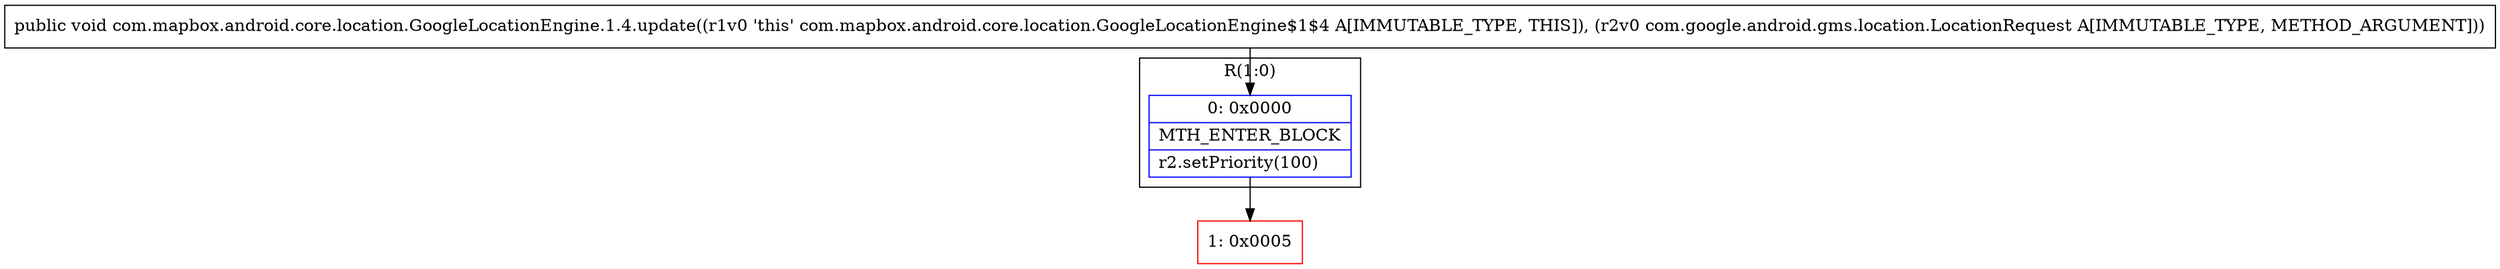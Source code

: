 digraph "CFG forcom.mapbox.android.core.location.GoogleLocationEngine.1.4.update(Lcom\/google\/android\/gms\/location\/LocationRequest;)V" {
subgraph cluster_Region_1436013183 {
label = "R(1:0)";
node [shape=record,color=blue];
Node_0 [shape=record,label="{0\:\ 0x0000|MTH_ENTER_BLOCK\l|r2.setPriority(100)\l}"];
}
Node_1 [shape=record,color=red,label="{1\:\ 0x0005}"];
MethodNode[shape=record,label="{public void com.mapbox.android.core.location.GoogleLocationEngine.1.4.update((r1v0 'this' com.mapbox.android.core.location.GoogleLocationEngine$1$4 A[IMMUTABLE_TYPE, THIS]), (r2v0 com.google.android.gms.location.LocationRequest A[IMMUTABLE_TYPE, METHOD_ARGUMENT])) }"];
MethodNode -> Node_0;
Node_0 -> Node_1;
}

